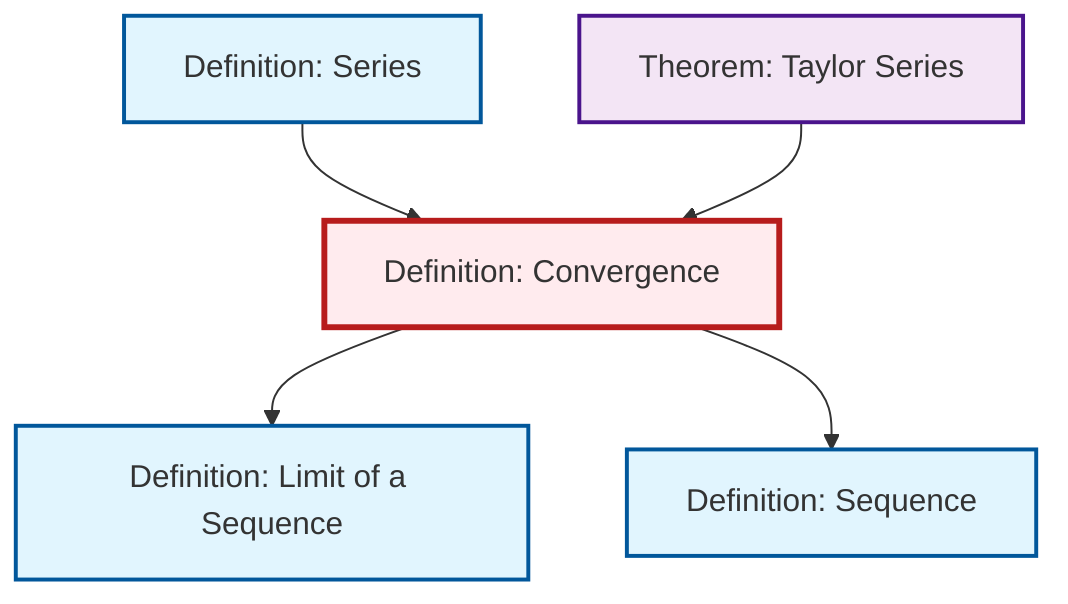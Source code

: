 graph TD
    classDef definition fill:#e1f5fe,stroke:#01579b,stroke-width:2px
    classDef theorem fill:#f3e5f5,stroke:#4a148c,stroke-width:2px
    classDef axiom fill:#fff3e0,stroke:#e65100,stroke-width:2px
    classDef example fill:#e8f5e9,stroke:#1b5e20,stroke-width:2px
    classDef current fill:#ffebee,stroke:#b71c1c,stroke-width:3px
    def-convergence["Definition: Convergence"]:::definition
    thm-taylor-series["Theorem: Taylor Series"]:::theorem
    def-series["Definition: Series"]:::definition
    def-limit["Definition: Limit of a Sequence"]:::definition
    def-sequence["Definition: Sequence"]:::definition
    def-series --> def-convergence
    def-convergence --> def-limit
    thm-taylor-series --> def-convergence
    def-convergence --> def-sequence
    class def-convergence current